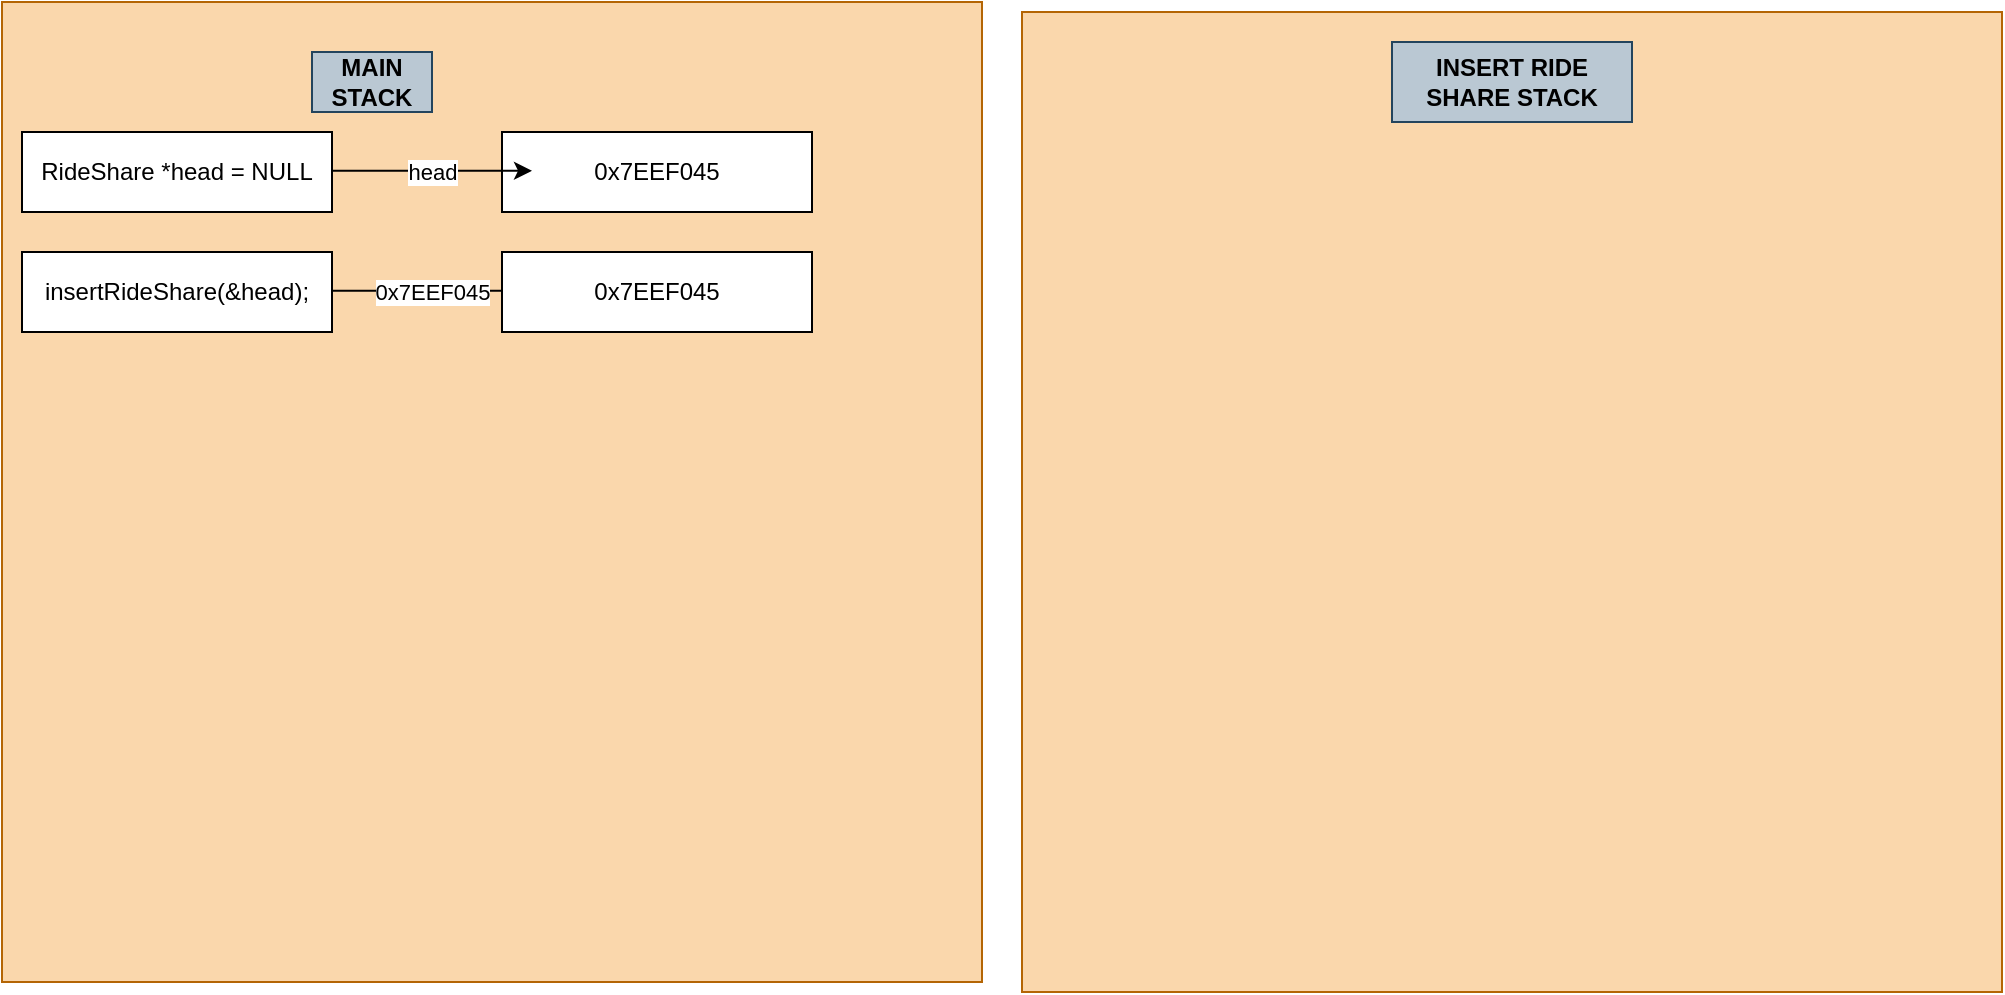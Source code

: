 <mxfile version="24.3.1" type="github" pages="2">
  <diagram name="Page-1" id="FroGnHOa9ntfNl5yrNbP">
    <mxGraphModel dx="939" dy="583" grid="1" gridSize="10" guides="1" tooltips="1" connect="1" arrows="1" fold="1" page="1" pageScale="1" pageWidth="850" pageHeight="1100" math="0" shadow="0">
      <root>
        <mxCell id="0" />
        <mxCell id="1" parent="0" />
        <mxCell id="H_20zZlquwgilv0S4cVw-3" value="" style="whiteSpace=wrap;html=1;aspect=fixed;fillColor=#fad7ac;strokeColor=#b46504;" vertex="1" parent="1">
          <mxGeometry x="90" y="5" width="490" height="490" as="geometry" />
        </mxCell>
        <mxCell id="H_20zZlquwgilv0S4cVw-4" value="&lt;b&gt;MAIN STACK&lt;/b&gt;" style="text;html=1;align=center;verticalAlign=middle;whiteSpace=wrap;rounded=0;fillColor=#bac8d3;strokeColor=#23445d;" vertex="1" parent="1">
          <mxGeometry x="245" y="30" width="60" height="30" as="geometry" />
        </mxCell>
        <mxCell id="s7YxVungP2fpLHbj8Vtj-1" value="RideShare *head = NULL" style="rounded=0;whiteSpace=wrap;html=1;" vertex="1" parent="1">
          <mxGeometry x="100" y="70" width="155" height="40" as="geometry" />
        </mxCell>
        <mxCell id="s7YxVungP2fpLHbj8Vtj-2" value="insertRideShare(&amp;amp;head);" style="rounded=0;whiteSpace=wrap;html=1;" vertex="1" parent="1">
          <mxGeometry x="100" y="130" width="155" height="40" as="geometry" />
        </mxCell>
        <mxCell id="s7YxVungP2fpLHbj8Vtj-3" value="" style="whiteSpace=wrap;html=1;aspect=fixed;fillColor=#fad7ac;strokeColor=#b46504;" vertex="1" parent="1">
          <mxGeometry x="600" y="10" width="490" height="490" as="geometry" />
        </mxCell>
        <mxCell id="s7YxVungP2fpLHbj8Vtj-4" value="&lt;b&gt;INSERT RIDE SHARE STACK&lt;br&gt;&lt;/b&gt;" style="text;html=1;align=center;verticalAlign=middle;whiteSpace=wrap;rounded=0;fillColor=#bac8d3;strokeColor=#23445d;" vertex="1" parent="1">
          <mxGeometry x="785" y="25" width="120" height="40" as="geometry" />
        </mxCell>
        <mxCell id="9rHwSf6MdKlfwykT_TFH-1" value="0x7EEF045" style="rounded=0;whiteSpace=wrap;html=1;" vertex="1" parent="1">
          <mxGeometry x="340" y="70" width="155" height="40" as="geometry" />
        </mxCell>
        <mxCell id="9rHwSf6MdKlfwykT_TFH-2" value="" style="endArrow=classic;html=1;rounded=0;" edge="1" parent="1">
          <mxGeometry relative="1" as="geometry">
            <mxPoint x="255" y="89.41" as="sourcePoint" />
            <mxPoint x="355" y="89.41" as="targetPoint" />
          </mxGeometry>
        </mxCell>
        <mxCell id="9rHwSf6MdKlfwykT_TFH-3" value="&lt;div&gt;head&lt;/div&gt;" style="edgeLabel;resizable=0;html=1;;align=center;verticalAlign=middle;" connectable="0" vertex="1" parent="9rHwSf6MdKlfwykT_TFH-2">
          <mxGeometry relative="1" as="geometry" />
        </mxCell>
        <mxCell id="9rHwSf6MdKlfwykT_TFH-4" value="" style="endArrow=classic;html=1;rounded=0;" edge="1" parent="1">
          <mxGeometry relative="1" as="geometry">
            <mxPoint x="255" y="149.41" as="sourcePoint" />
            <mxPoint x="355" y="149.41" as="targetPoint" />
          </mxGeometry>
        </mxCell>
        <mxCell id="9rHwSf6MdKlfwykT_TFH-5" value="0x7EEF045" style="edgeLabel;resizable=0;html=1;;align=center;verticalAlign=middle;" connectable="0" vertex="1" parent="9rHwSf6MdKlfwykT_TFH-4">
          <mxGeometry relative="1" as="geometry" />
        </mxCell>
        <mxCell id="9rHwSf6MdKlfwykT_TFH-9" value="0x7EEF045" style="rounded=0;whiteSpace=wrap;html=1;" vertex="1" parent="1">
          <mxGeometry x="340" y="130" width="155" height="40" as="geometry" />
        </mxCell>
      </root>
    </mxGraphModel>
  </diagram>
  <diagram id="3gSZskNXbTsgWCmT-nFv" name="Page-2">
    <mxGraphModel dx="751" dy="466" grid="1" gridSize="10" guides="1" tooltips="1" connect="1" arrows="1" fold="1" page="1" pageScale="1" pageWidth="850" pageHeight="1100" math="0" shadow="0">
      <root>
        <mxCell id="0" />
        <mxCell id="1" parent="0" />
        <mxCell id="SgCtURy5Z-4afaipDznI-1" value="" style="whiteSpace=wrap;html=1;aspect=fixed;fillColor=#e1d5e7;strokeColor=#9673a6;" vertex="1" parent="1">
          <mxGeometry x="250" y="230" width="300" height="300" as="geometry" />
        </mxCell>
        <mxCell id="SgCtURy5Z-4afaipDznI-2" value="&lt;b&gt;HEAP&lt;/b&gt;" style="text;html=1;align=center;verticalAlign=middle;whiteSpace=wrap;rounded=0;fillColor=#bac8d3;strokeColor=#23445d;" vertex="1" parent="1">
          <mxGeometry x="370" y="240" width="60" height="30" as="geometry" />
        </mxCell>
      </root>
    </mxGraphModel>
  </diagram>
</mxfile>
